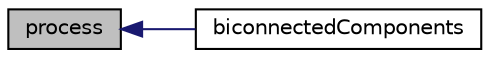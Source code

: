digraph "process"
{
  edge [fontname="Helvetica",fontsize="10",labelfontname="Helvetica",labelfontsize="10"];
  node [fontname="Helvetica",fontsize="10",shape=record];
  rankdir="LR";
  Node70 [label="process",height=0.2,width=0.4,color="black", fillcolor="grey75", style="filled", fontcolor="black"];
  Node70 -> Node71 [dir="back",color="midnightblue",fontsize="10",style="solid",fontname="Helvetica"];
  Node71 [label="biconnectedComponents",height=0.2,width=0.4,color="black", fillcolor="white", style="filled",URL="$biconnectedComponents_8c.html#abd0e2f6f4006b9bef24305df23ee66db",tooltip="postgres_connection.h "];
}
